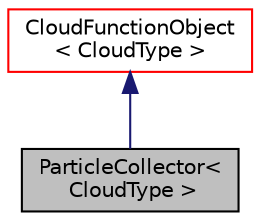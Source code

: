 digraph "ParticleCollector&lt; CloudType &gt;"
{
  bgcolor="transparent";
  edge [fontname="Helvetica",fontsize="10",labelfontname="Helvetica",labelfontsize="10"];
  node [fontname="Helvetica",fontsize="10",shape=record];
  Node4 [label="ParticleCollector\<\l CloudType \>",height=0.2,width=0.4,color="black", fillcolor="grey75", style="filled", fontcolor="black"];
  Node5 -> Node4 [dir="back",color="midnightblue",fontsize="10",style="solid",fontname="Helvetica"];
  Node5 [label="CloudFunctionObject\l\< CloudType \>",height=0.2,width=0.4,color="red",URL="$a25097.html",tooltip="Templated cloud function object base class. "];
}

